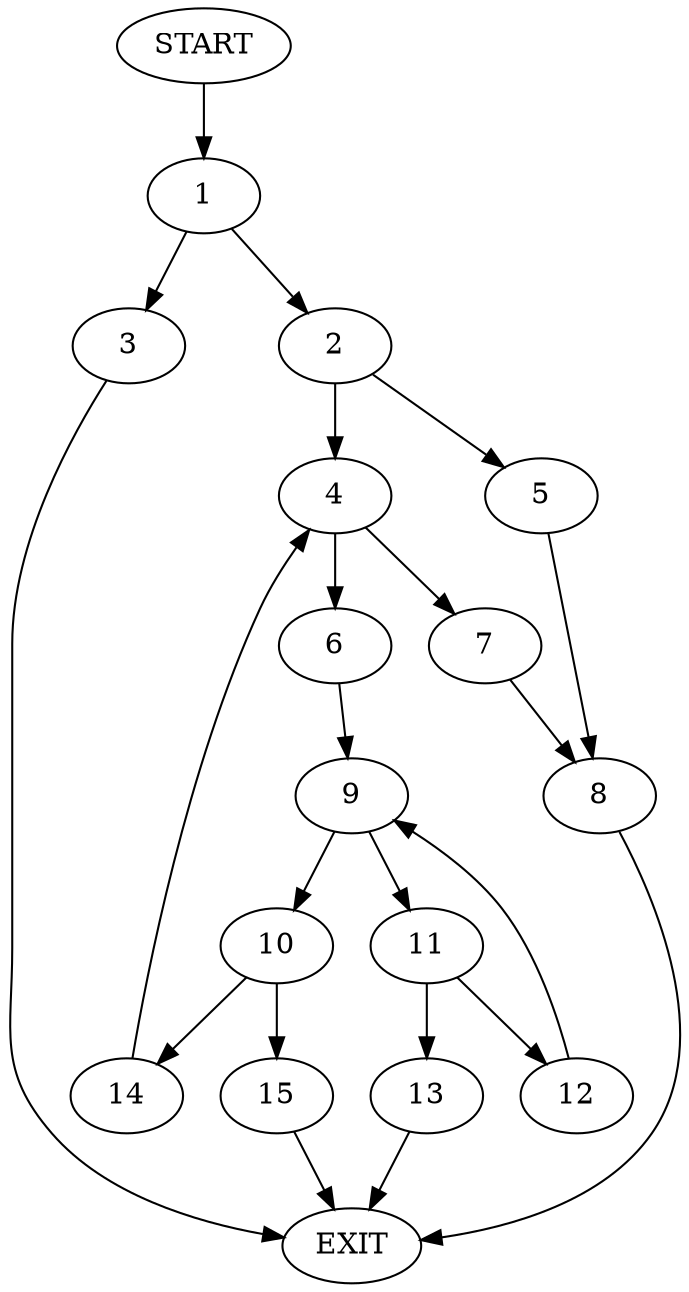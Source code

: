 digraph {
0 [label="START"]
16 [label="EXIT"]
0 -> 1
1 -> 2
1 -> 3
3 -> 16
2 -> 4
2 -> 5
4 -> 6
4 -> 7
5 -> 8
7 -> 8
6 -> 9
9 -> 10
9 -> 11
11 -> 12
11 -> 13
10 -> 14
10 -> 15
13 -> 16
12 -> 9
14 -> 4
15 -> 16
8 -> 16
}
